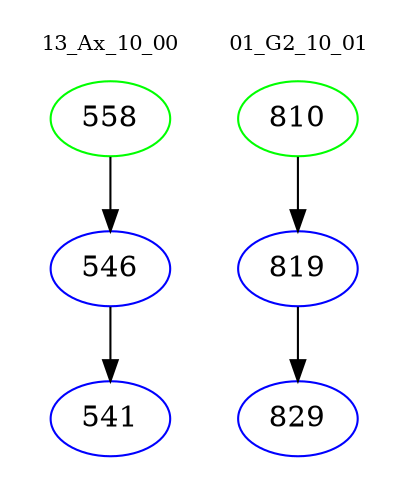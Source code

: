 digraph{
subgraph cluster_0 {
color = white
label = "13_Ax_10_00";
fontsize=10;
T0_558 [label="558", color="green"]
T0_558 -> T0_546 [color="black"]
T0_546 [label="546", color="blue"]
T0_546 -> T0_541 [color="black"]
T0_541 [label="541", color="blue"]
}
subgraph cluster_1 {
color = white
label = "01_G2_10_01";
fontsize=10;
T1_810 [label="810", color="green"]
T1_810 -> T1_819 [color="black"]
T1_819 [label="819", color="blue"]
T1_819 -> T1_829 [color="black"]
T1_829 [label="829", color="blue"]
}
}
